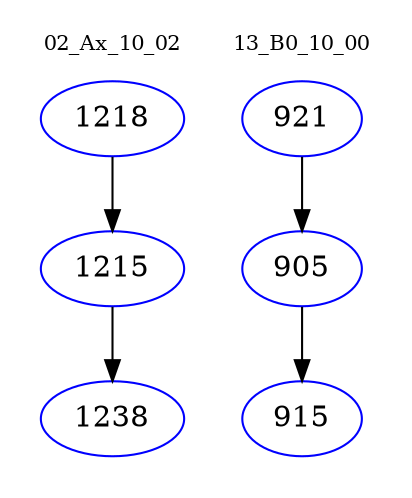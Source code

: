 digraph{
subgraph cluster_0 {
color = white
label = "02_Ax_10_02";
fontsize=10;
T0_1218 [label="1218", color="blue"]
T0_1218 -> T0_1215 [color="black"]
T0_1215 [label="1215", color="blue"]
T0_1215 -> T0_1238 [color="black"]
T0_1238 [label="1238", color="blue"]
}
subgraph cluster_1 {
color = white
label = "13_B0_10_00";
fontsize=10;
T1_921 [label="921", color="blue"]
T1_921 -> T1_905 [color="black"]
T1_905 [label="905", color="blue"]
T1_905 -> T1_915 [color="black"]
T1_915 [label="915", color="blue"]
}
}
